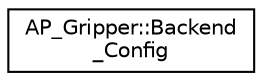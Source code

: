 digraph "Graphical Class Hierarchy"
{
 // INTERACTIVE_SVG=YES
  edge [fontname="Helvetica",fontsize="10",labelfontname="Helvetica",labelfontsize="10"];
  node [fontname="Helvetica",fontsize="10",shape=record];
  rankdir="LR";
  Node1 [label="AP_Gripper::Backend\l_Config",height=0.2,width=0.4,color="black", fillcolor="white", style="filled",URL="$structAP__Gripper_1_1Backend__Config.html"];
}
